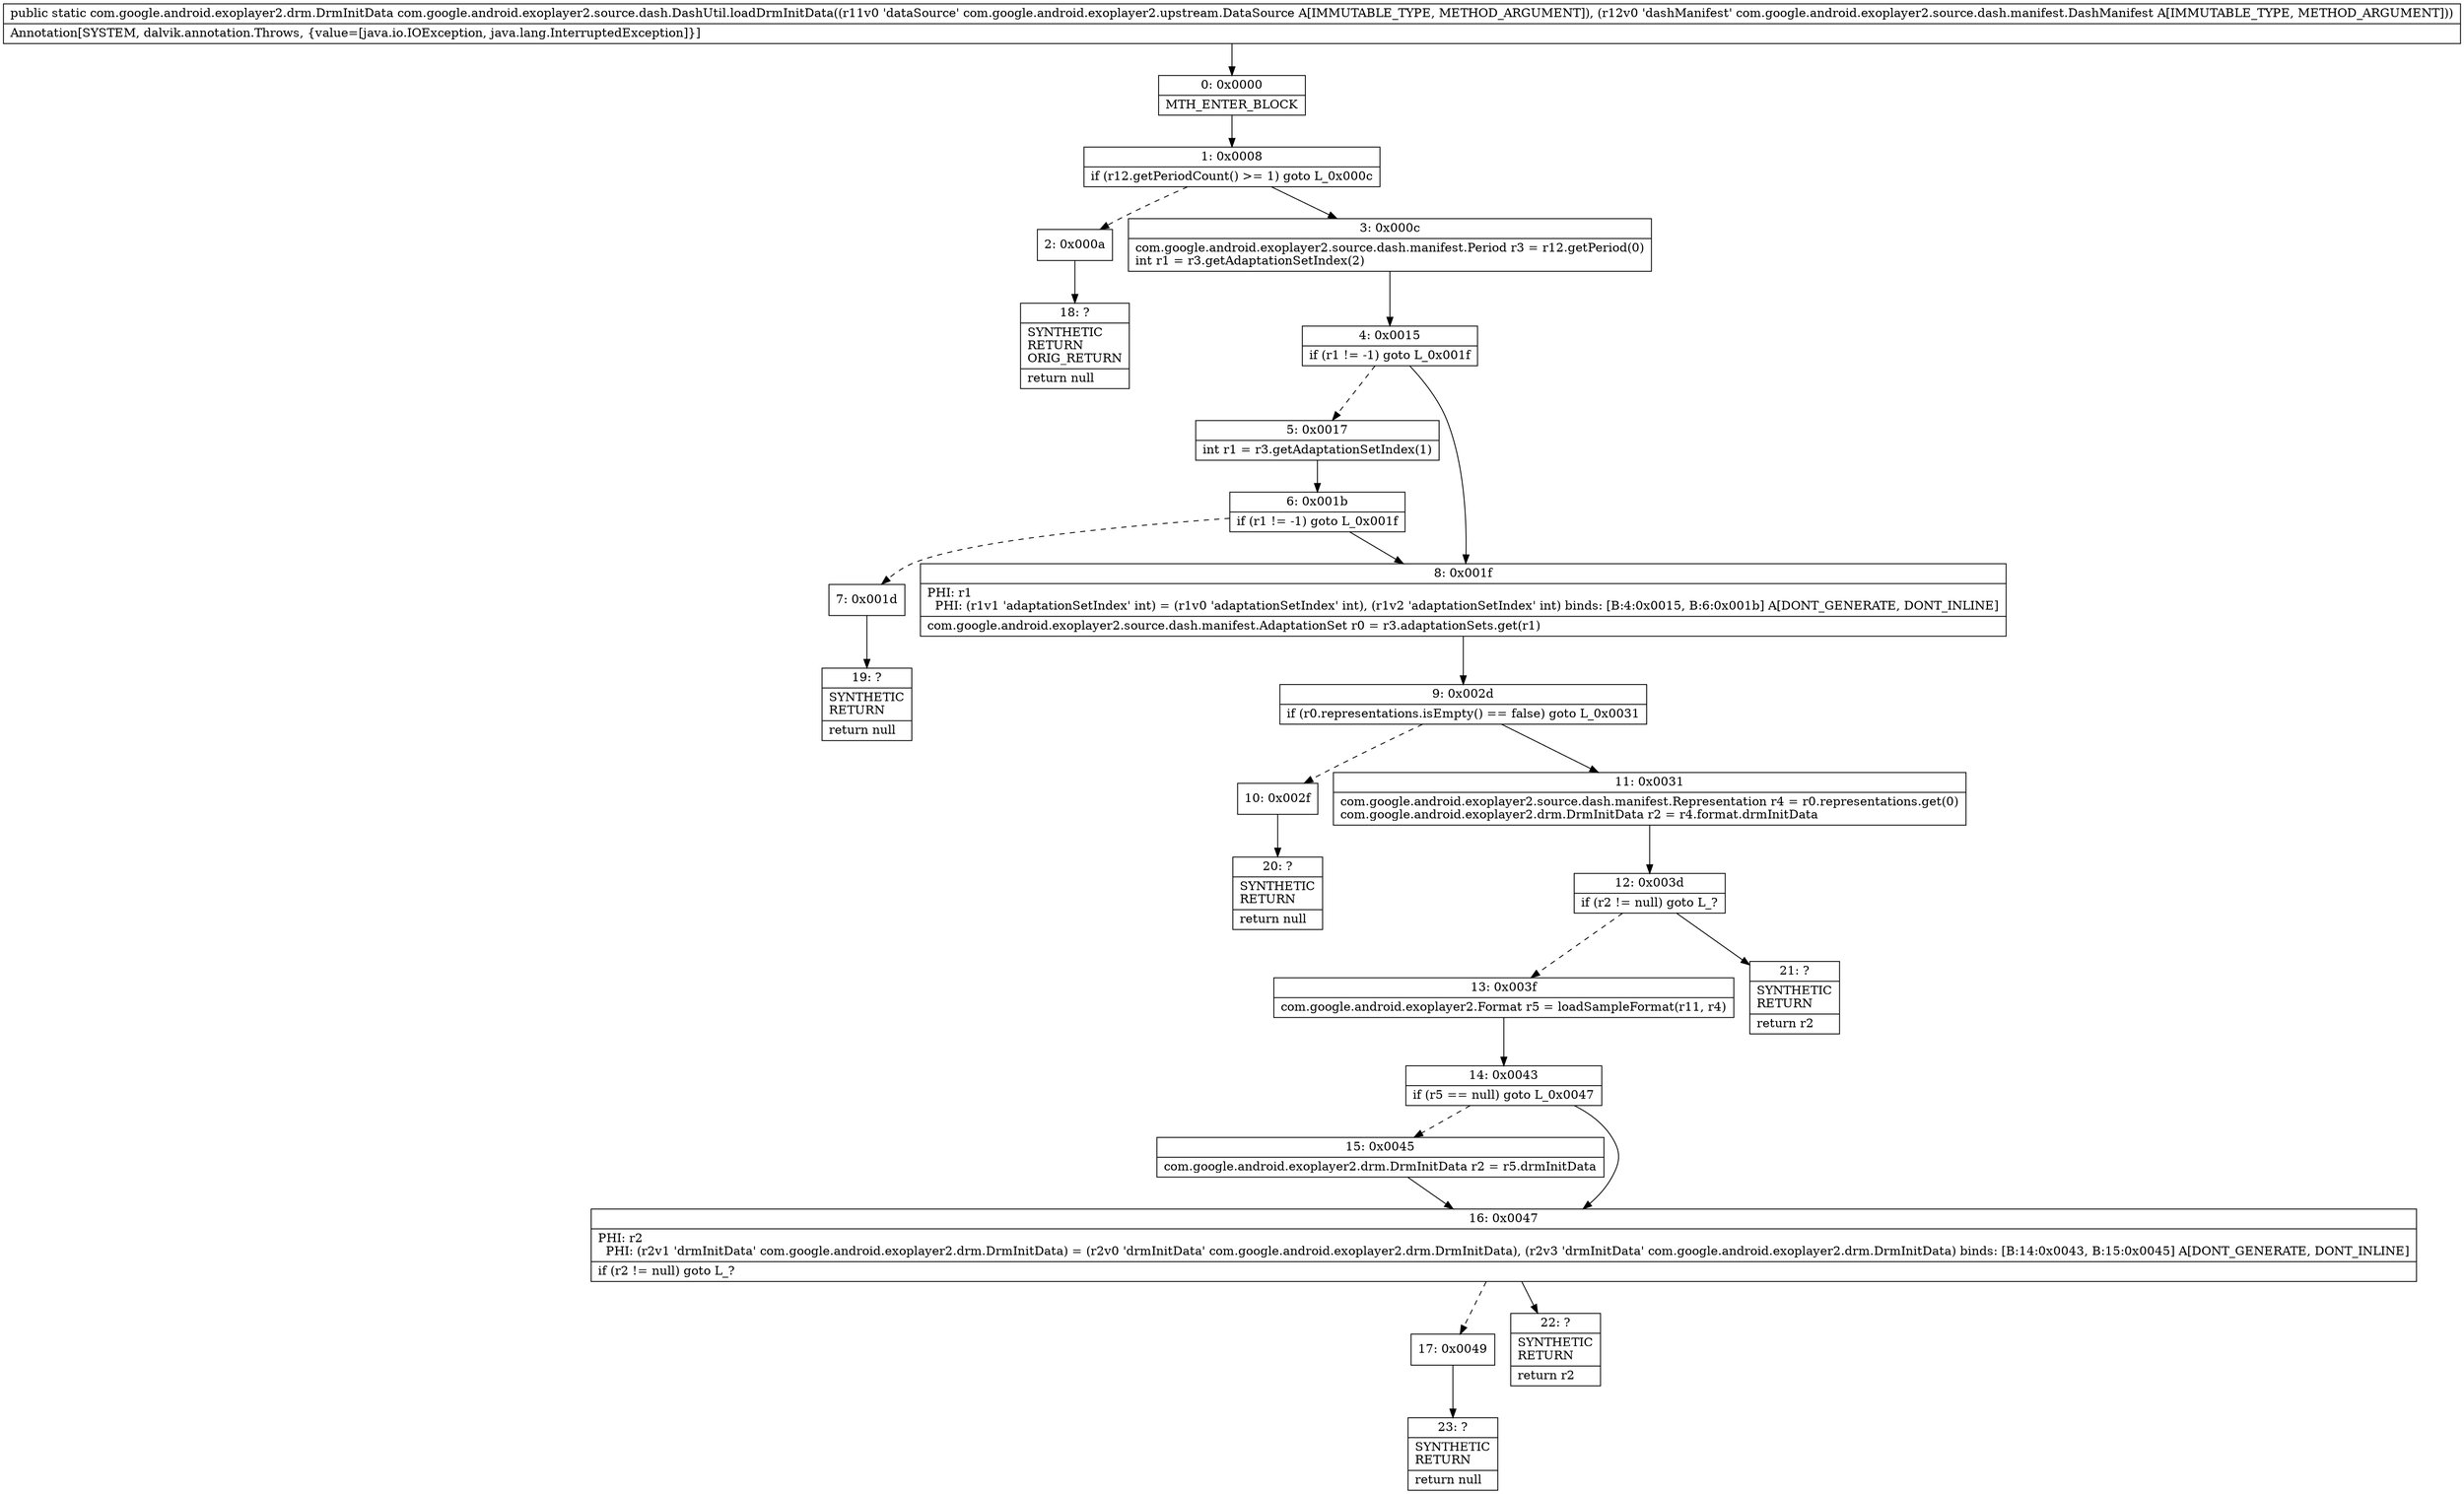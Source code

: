 digraph "CFG forcom.google.android.exoplayer2.source.dash.DashUtil.loadDrmInitData(Lcom\/google\/android\/exoplayer2\/upstream\/DataSource;Lcom\/google\/android\/exoplayer2\/source\/dash\/manifest\/DashManifest;)Lcom\/google\/android\/exoplayer2\/drm\/DrmInitData;" {
Node_0 [shape=record,label="{0\:\ 0x0000|MTH_ENTER_BLOCK\l}"];
Node_1 [shape=record,label="{1\:\ 0x0008|if (r12.getPeriodCount() \>= 1) goto L_0x000c\l}"];
Node_2 [shape=record,label="{2\:\ 0x000a}"];
Node_3 [shape=record,label="{3\:\ 0x000c|com.google.android.exoplayer2.source.dash.manifest.Period r3 = r12.getPeriod(0)\lint r1 = r3.getAdaptationSetIndex(2)\l}"];
Node_4 [shape=record,label="{4\:\ 0x0015|if (r1 != \-1) goto L_0x001f\l}"];
Node_5 [shape=record,label="{5\:\ 0x0017|int r1 = r3.getAdaptationSetIndex(1)\l}"];
Node_6 [shape=record,label="{6\:\ 0x001b|if (r1 != \-1) goto L_0x001f\l}"];
Node_7 [shape=record,label="{7\:\ 0x001d}"];
Node_8 [shape=record,label="{8\:\ 0x001f|PHI: r1 \l  PHI: (r1v1 'adaptationSetIndex' int) = (r1v0 'adaptationSetIndex' int), (r1v2 'adaptationSetIndex' int) binds: [B:4:0x0015, B:6:0x001b] A[DONT_GENERATE, DONT_INLINE]\l|com.google.android.exoplayer2.source.dash.manifest.AdaptationSet r0 = r3.adaptationSets.get(r1)\l}"];
Node_9 [shape=record,label="{9\:\ 0x002d|if (r0.representations.isEmpty() == false) goto L_0x0031\l}"];
Node_10 [shape=record,label="{10\:\ 0x002f}"];
Node_11 [shape=record,label="{11\:\ 0x0031|com.google.android.exoplayer2.source.dash.manifest.Representation r4 = r0.representations.get(0)\lcom.google.android.exoplayer2.drm.DrmInitData r2 = r4.format.drmInitData\l}"];
Node_12 [shape=record,label="{12\:\ 0x003d|if (r2 != null) goto L_?\l}"];
Node_13 [shape=record,label="{13\:\ 0x003f|com.google.android.exoplayer2.Format r5 = loadSampleFormat(r11, r4)\l}"];
Node_14 [shape=record,label="{14\:\ 0x0043|if (r5 == null) goto L_0x0047\l}"];
Node_15 [shape=record,label="{15\:\ 0x0045|com.google.android.exoplayer2.drm.DrmInitData r2 = r5.drmInitData\l}"];
Node_16 [shape=record,label="{16\:\ 0x0047|PHI: r2 \l  PHI: (r2v1 'drmInitData' com.google.android.exoplayer2.drm.DrmInitData) = (r2v0 'drmInitData' com.google.android.exoplayer2.drm.DrmInitData), (r2v3 'drmInitData' com.google.android.exoplayer2.drm.DrmInitData) binds: [B:14:0x0043, B:15:0x0045] A[DONT_GENERATE, DONT_INLINE]\l|if (r2 != null) goto L_?\l}"];
Node_17 [shape=record,label="{17\:\ 0x0049}"];
Node_18 [shape=record,label="{18\:\ ?|SYNTHETIC\lRETURN\lORIG_RETURN\l|return null\l}"];
Node_19 [shape=record,label="{19\:\ ?|SYNTHETIC\lRETURN\l|return null\l}"];
Node_20 [shape=record,label="{20\:\ ?|SYNTHETIC\lRETURN\l|return null\l}"];
Node_21 [shape=record,label="{21\:\ ?|SYNTHETIC\lRETURN\l|return r2\l}"];
Node_22 [shape=record,label="{22\:\ ?|SYNTHETIC\lRETURN\l|return r2\l}"];
Node_23 [shape=record,label="{23\:\ ?|SYNTHETIC\lRETURN\l|return null\l}"];
MethodNode[shape=record,label="{public static com.google.android.exoplayer2.drm.DrmInitData com.google.android.exoplayer2.source.dash.DashUtil.loadDrmInitData((r11v0 'dataSource' com.google.android.exoplayer2.upstream.DataSource A[IMMUTABLE_TYPE, METHOD_ARGUMENT]), (r12v0 'dashManifest' com.google.android.exoplayer2.source.dash.manifest.DashManifest A[IMMUTABLE_TYPE, METHOD_ARGUMENT]))  | Annotation[SYSTEM, dalvik.annotation.Throws, \{value=[java.io.IOException, java.lang.InterruptedException]\}]\l}"];
MethodNode -> Node_0;
Node_0 -> Node_1;
Node_1 -> Node_2[style=dashed];
Node_1 -> Node_3;
Node_2 -> Node_18;
Node_3 -> Node_4;
Node_4 -> Node_5[style=dashed];
Node_4 -> Node_8;
Node_5 -> Node_6;
Node_6 -> Node_7[style=dashed];
Node_6 -> Node_8;
Node_7 -> Node_19;
Node_8 -> Node_9;
Node_9 -> Node_10[style=dashed];
Node_9 -> Node_11;
Node_10 -> Node_20;
Node_11 -> Node_12;
Node_12 -> Node_13[style=dashed];
Node_12 -> Node_21;
Node_13 -> Node_14;
Node_14 -> Node_15[style=dashed];
Node_14 -> Node_16;
Node_15 -> Node_16;
Node_16 -> Node_17[style=dashed];
Node_16 -> Node_22;
Node_17 -> Node_23;
}

